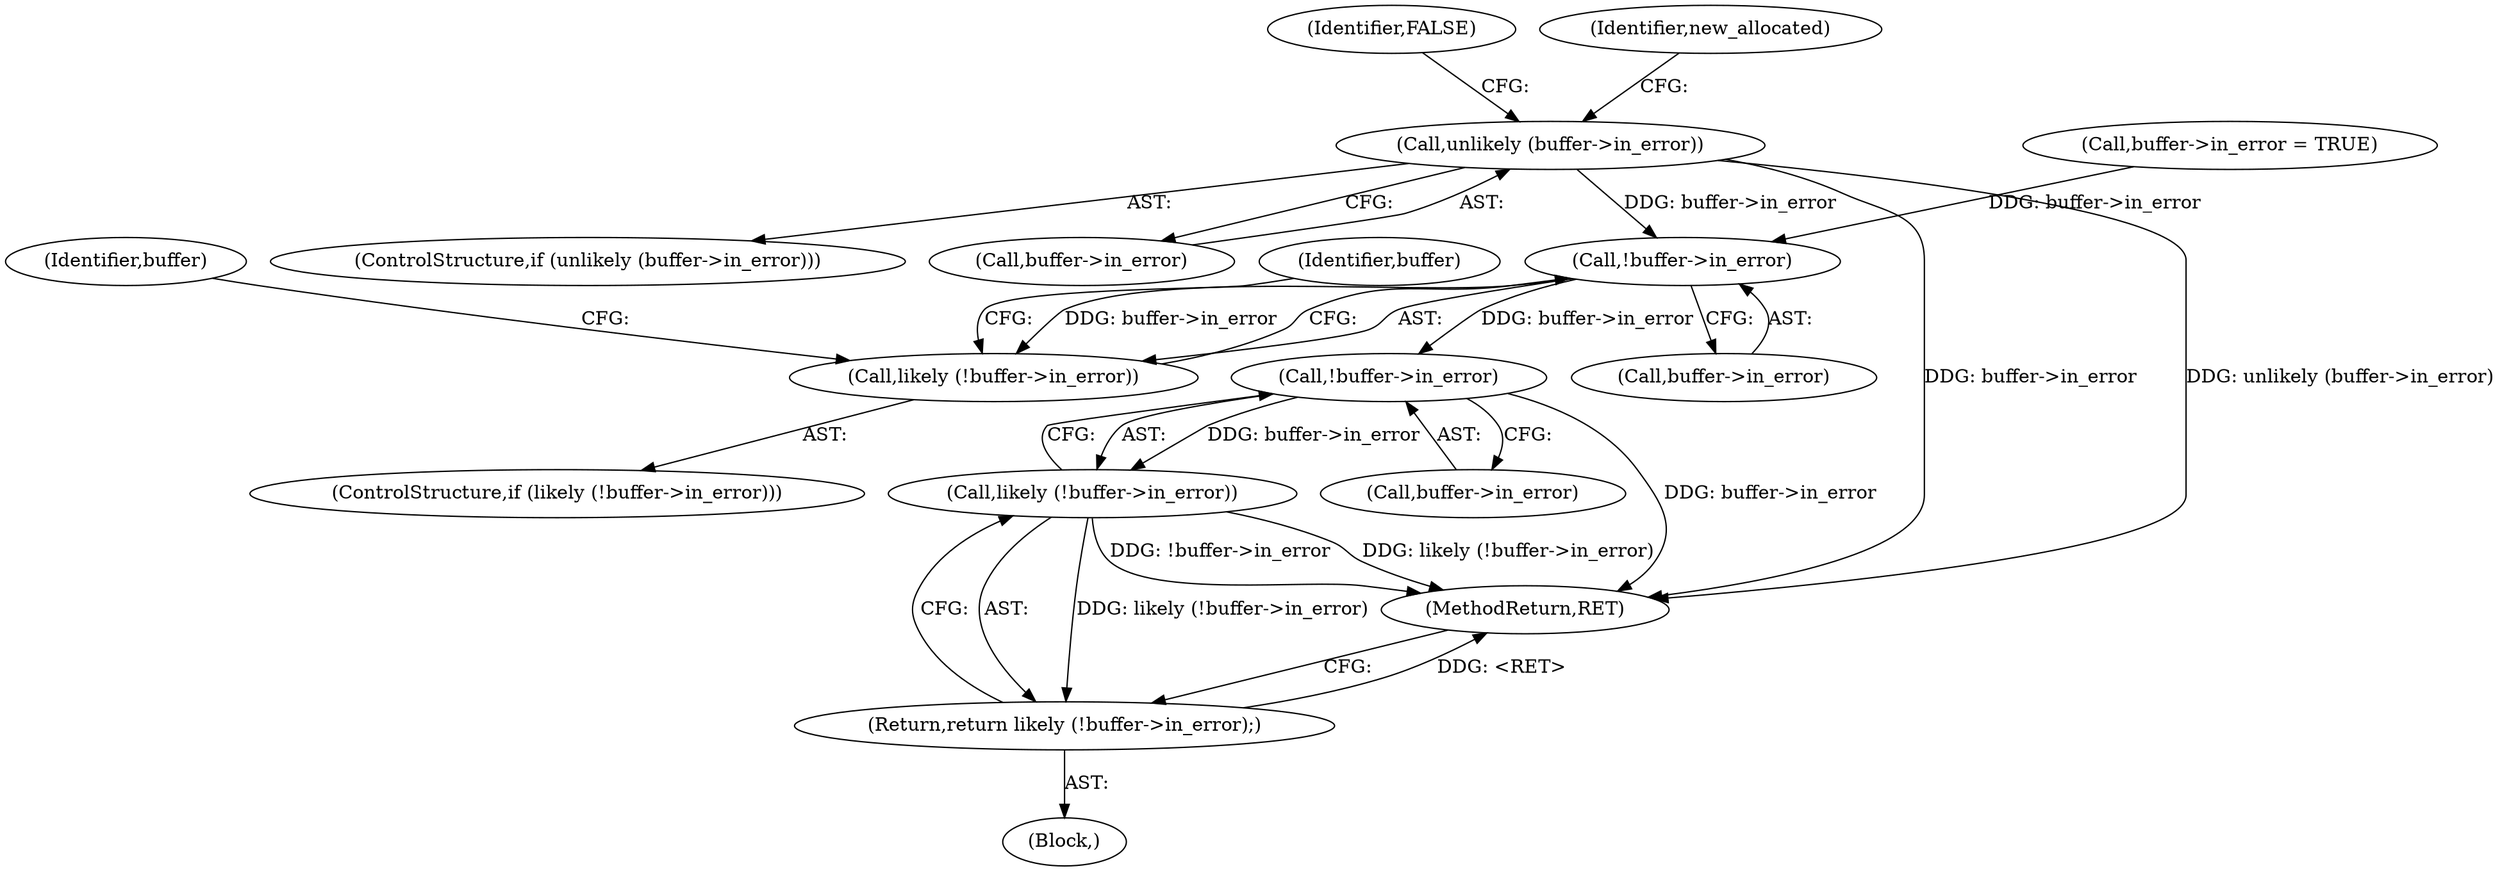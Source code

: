 digraph "0_harfbuzz_a6a79df5fe2ed2cd307e7a991346faee164e70d9_1@pointer" {
"1000113" [label="(Call,unlikely (buffer->in_error))"];
"1000224" [label="(Call,!buffer->in_error)"];
"1000223" [label="(Call,likely (!buffer->in_error))"];
"1000235" [label="(Call,!buffer->in_error)"];
"1000234" [label="(Call,likely (!buffer->in_error))"];
"1000233" [label="(Return,return likely (!buffer->in_error);)"];
"1000187" [label="(Call,buffer->in_error = TRUE)"];
"1000230" [label="(Identifier,buffer)"];
"1000237" [label="(Identifier,buffer)"];
"1000114" [label="(Call,buffer->in_error)"];
"1000234" [label="(Call,likely (!buffer->in_error))"];
"1000222" [label="(ControlStructure,if (likely (!buffer->in_error)))"];
"1000224" [label="(Call,!buffer->in_error)"];
"1000225" [label="(Call,buffer->in_error)"];
"1000118" [label="(Identifier,FALSE)"];
"1000112" [label="(ControlStructure,if (unlikely (buffer->in_error)))"];
"1000239" [label="(MethodReturn,RET)"];
"1000235" [label="(Call,!buffer->in_error)"];
"1000236" [label="(Call,buffer->in_error)"];
"1000113" [label="(Call,unlikely (buffer->in_error))"];
"1000103" [label="(Block,)"];
"1000121" [label="(Identifier,new_allocated)"];
"1000233" [label="(Return,return likely (!buffer->in_error);)"];
"1000223" [label="(Call,likely (!buffer->in_error))"];
"1000113" -> "1000112"  [label="AST: "];
"1000113" -> "1000114"  [label="CFG: "];
"1000114" -> "1000113"  [label="AST: "];
"1000118" -> "1000113"  [label="CFG: "];
"1000121" -> "1000113"  [label="CFG: "];
"1000113" -> "1000239"  [label="DDG: buffer->in_error"];
"1000113" -> "1000239"  [label="DDG: unlikely (buffer->in_error)"];
"1000113" -> "1000224"  [label="DDG: buffer->in_error"];
"1000224" -> "1000223"  [label="AST: "];
"1000224" -> "1000225"  [label="CFG: "];
"1000225" -> "1000224"  [label="AST: "];
"1000223" -> "1000224"  [label="CFG: "];
"1000224" -> "1000223"  [label="DDG: buffer->in_error"];
"1000187" -> "1000224"  [label="DDG: buffer->in_error"];
"1000224" -> "1000235"  [label="DDG: buffer->in_error"];
"1000223" -> "1000222"  [label="AST: "];
"1000230" -> "1000223"  [label="CFG: "];
"1000237" -> "1000223"  [label="CFG: "];
"1000235" -> "1000234"  [label="AST: "];
"1000235" -> "1000236"  [label="CFG: "];
"1000236" -> "1000235"  [label="AST: "];
"1000234" -> "1000235"  [label="CFG: "];
"1000235" -> "1000239"  [label="DDG: buffer->in_error"];
"1000235" -> "1000234"  [label="DDG: buffer->in_error"];
"1000234" -> "1000233"  [label="AST: "];
"1000233" -> "1000234"  [label="CFG: "];
"1000234" -> "1000239"  [label="DDG: !buffer->in_error"];
"1000234" -> "1000239"  [label="DDG: likely (!buffer->in_error)"];
"1000234" -> "1000233"  [label="DDG: likely (!buffer->in_error)"];
"1000233" -> "1000103"  [label="AST: "];
"1000239" -> "1000233"  [label="CFG: "];
"1000233" -> "1000239"  [label="DDG: <RET>"];
}

